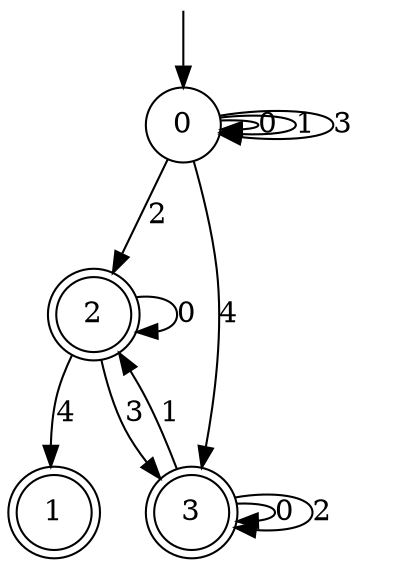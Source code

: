 digraph g {

	s0 [shape="circle" label="0"];
	s1 [shape="doublecircle" label="1"];
	s2 [shape="doublecircle" label="2"];
	s3 [shape="doublecircle" label="3"];
	s0 -> s0 [label="0"];
	s0 -> s0 [label="1"];
	s0 -> s2 [label="2"];
	s0 -> s0 [label="3"];
	s0 -> s3 [label="4"];
	s2 -> s2 [label="0"];
	s2 -> s3 [label="3"];
	s2 -> s1 [label="4"];
	s3 -> s3 [label="0"];
	s3 -> s2 [label="1"];
	s3 -> s3 [label="2"];

__start0 [label="" shape="none" width="0" height="0"];
__start0 -> s0;

}
